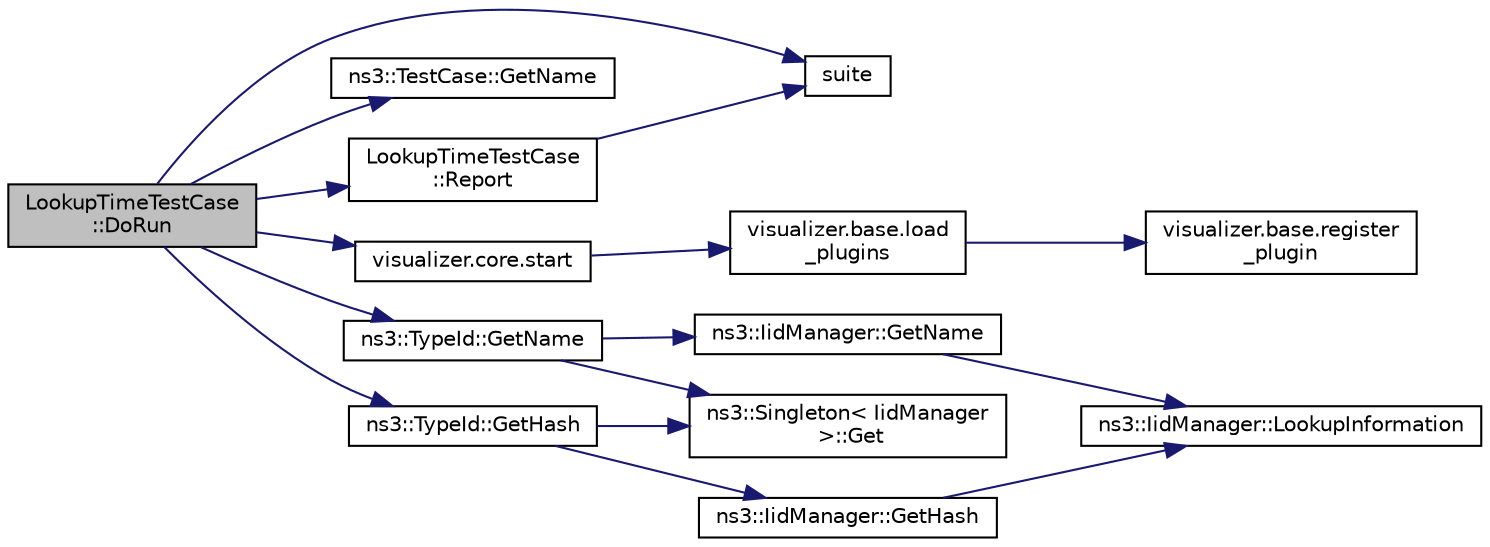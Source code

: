 digraph "LookupTimeTestCase::DoRun"
{
  edge [fontname="Helvetica",fontsize="10",labelfontname="Helvetica",labelfontsize="10"];
  node [fontname="Helvetica",fontsize="10",shape=record];
  rankdir="LR";
  Node1 [label="LookupTimeTestCase\l::DoRun",height=0.2,width=0.4,color="black", fillcolor="grey75", style="filled", fontcolor="black"];
  Node1 -> Node2 [color="midnightblue",fontsize="10",style="solid"];
  Node2 [label="suite",height=0.2,width=0.4,color="black", fillcolor="white", style="filled",URL="$da/dff/type-id-test-suite_8cc.html#ab4acb0fe33ca0947f675eed6196ed8ca"];
  Node1 -> Node3 [color="midnightblue",fontsize="10",style="solid"];
  Node3 [label="ns3::TestCase::GetName",height=0.2,width=0.4,color="black", fillcolor="white", style="filled",URL="$dd/d88/classns3_1_1TestCase.html#a28f7bb59669c24dae1c290fc17fc9b62"];
  Node1 -> Node4 [color="midnightblue",fontsize="10",style="solid"];
  Node4 [label="visualizer.core.start",height=0.2,width=0.4,color="black", fillcolor="white", style="filled",URL="$df/d6c/namespacevisualizer_1_1core.html#a2a35e5d8a34af358b508dac8635754e0"];
  Node4 -> Node5 [color="midnightblue",fontsize="10",style="solid"];
  Node5 [label="visualizer.base.load\l_plugins",height=0.2,width=0.4,color="black", fillcolor="white", style="filled",URL="$d4/d39/namespacevisualizer_1_1base.html#ad171497a5ff1afe0a73bedaebf35448f"];
  Node5 -> Node6 [color="midnightblue",fontsize="10",style="solid"];
  Node6 [label="visualizer.base.register\l_plugin",height=0.2,width=0.4,color="black", fillcolor="white", style="filled",URL="$d4/d39/namespacevisualizer_1_1base.html#a6b0ffcff1e17ec4027496f50177e5b9e"];
  Node1 -> Node7 [color="midnightblue",fontsize="10",style="solid"];
  Node7 [label="ns3::TypeId::GetName",height=0.2,width=0.4,color="black", fillcolor="white", style="filled",URL="$d6/d11/classns3_1_1TypeId.html#aa3c41c79ae428b3cb396a9c6bb3ef314"];
  Node7 -> Node8 [color="midnightblue",fontsize="10",style="solid"];
  Node8 [label="ns3::Singleton\< IidManager\l \>::Get",height=0.2,width=0.4,color="black", fillcolor="white", style="filled",URL="$d8/d77/classns3_1_1Singleton.html#a80a2cd3c25a27ea72add7a9f7a141ffa"];
  Node7 -> Node9 [color="midnightblue",fontsize="10",style="solid"];
  Node9 [label="ns3::IidManager::GetName",height=0.2,width=0.4,color="black", fillcolor="white", style="filled",URL="$d4/d1c/classns3_1_1IidManager.html#a5d68d0f0f44594dcdec239dbdb5bf53c"];
  Node9 -> Node10 [color="midnightblue",fontsize="10",style="solid"];
  Node10 [label="ns3::IidManager::LookupInformation",height=0.2,width=0.4,color="black", fillcolor="white", style="filled",URL="$d4/d1c/classns3_1_1IidManager.html#a6b1f4ba2815dba27a377e8a8db2384cf"];
  Node1 -> Node11 [color="midnightblue",fontsize="10",style="solid"];
  Node11 [label="LookupTimeTestCase\l::Report",height=0.2,width=0.4,color="black", fillcolor="white", style="filled",URL="$d0/dee/classLookupTimeTestCase.html#aee4b87d4fdc9cf74b71f7b983db12ffd"];
  Node11 -> Node2 [color="midnightblue",fontsize="10",style="solid"];
  Node1 -> Node12 [color="midnightblue",fontsize="10",style="solid"];
  Node12 [label="ns3::TypeId::GetHash",height=0.2,width=0.4,color="black", fillcolor="white", style="filled",URL="$d6/d11/classns3_1_1TypeId.html#a0ef137a352a374aa1ecaaace20a091d2"];
  Node12 -> Node8 [color="midnightblue",fontsize="10",style="solid"];
  Node12 -> Node13 [color="midnightblue",fontsize="10",style="solid"];
  Node13 [label="ns3::IidManager::GetHash",height=0.2,width=0.4,color="black", fillcolor="white", style="filled",URL="$d4/d1c/classns3_1_1IidManager.html#a9469b4d3de6e28637b01442c6ca3f6b7"];
  Node13 -> Node10 [color="midnightblue",fontsize="10",style="solid"];
}
